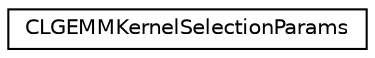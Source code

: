 digraph "Graphical Class Hierarchy"
{
 // LATEX_PDF_SIZE
  edge [fontname="Helvetica",fontsize="10",labelfontname="Helvetica",labelfontsize="10"];
  node [fontname="Helvetica",fontsize="10",shape=record];
  rankdir="LR";
  Node0 [label="CLGEMMKernelSelectionParams",height=0.2,width=0.4,color="black", fillcolor="white", style="filled",URL="$structarm__compute_1_1_c_l_g_e_m_m_kernel_selection_params.xhtml",tooltip="OpenCL GEMM kernel selection parameters."];
}
